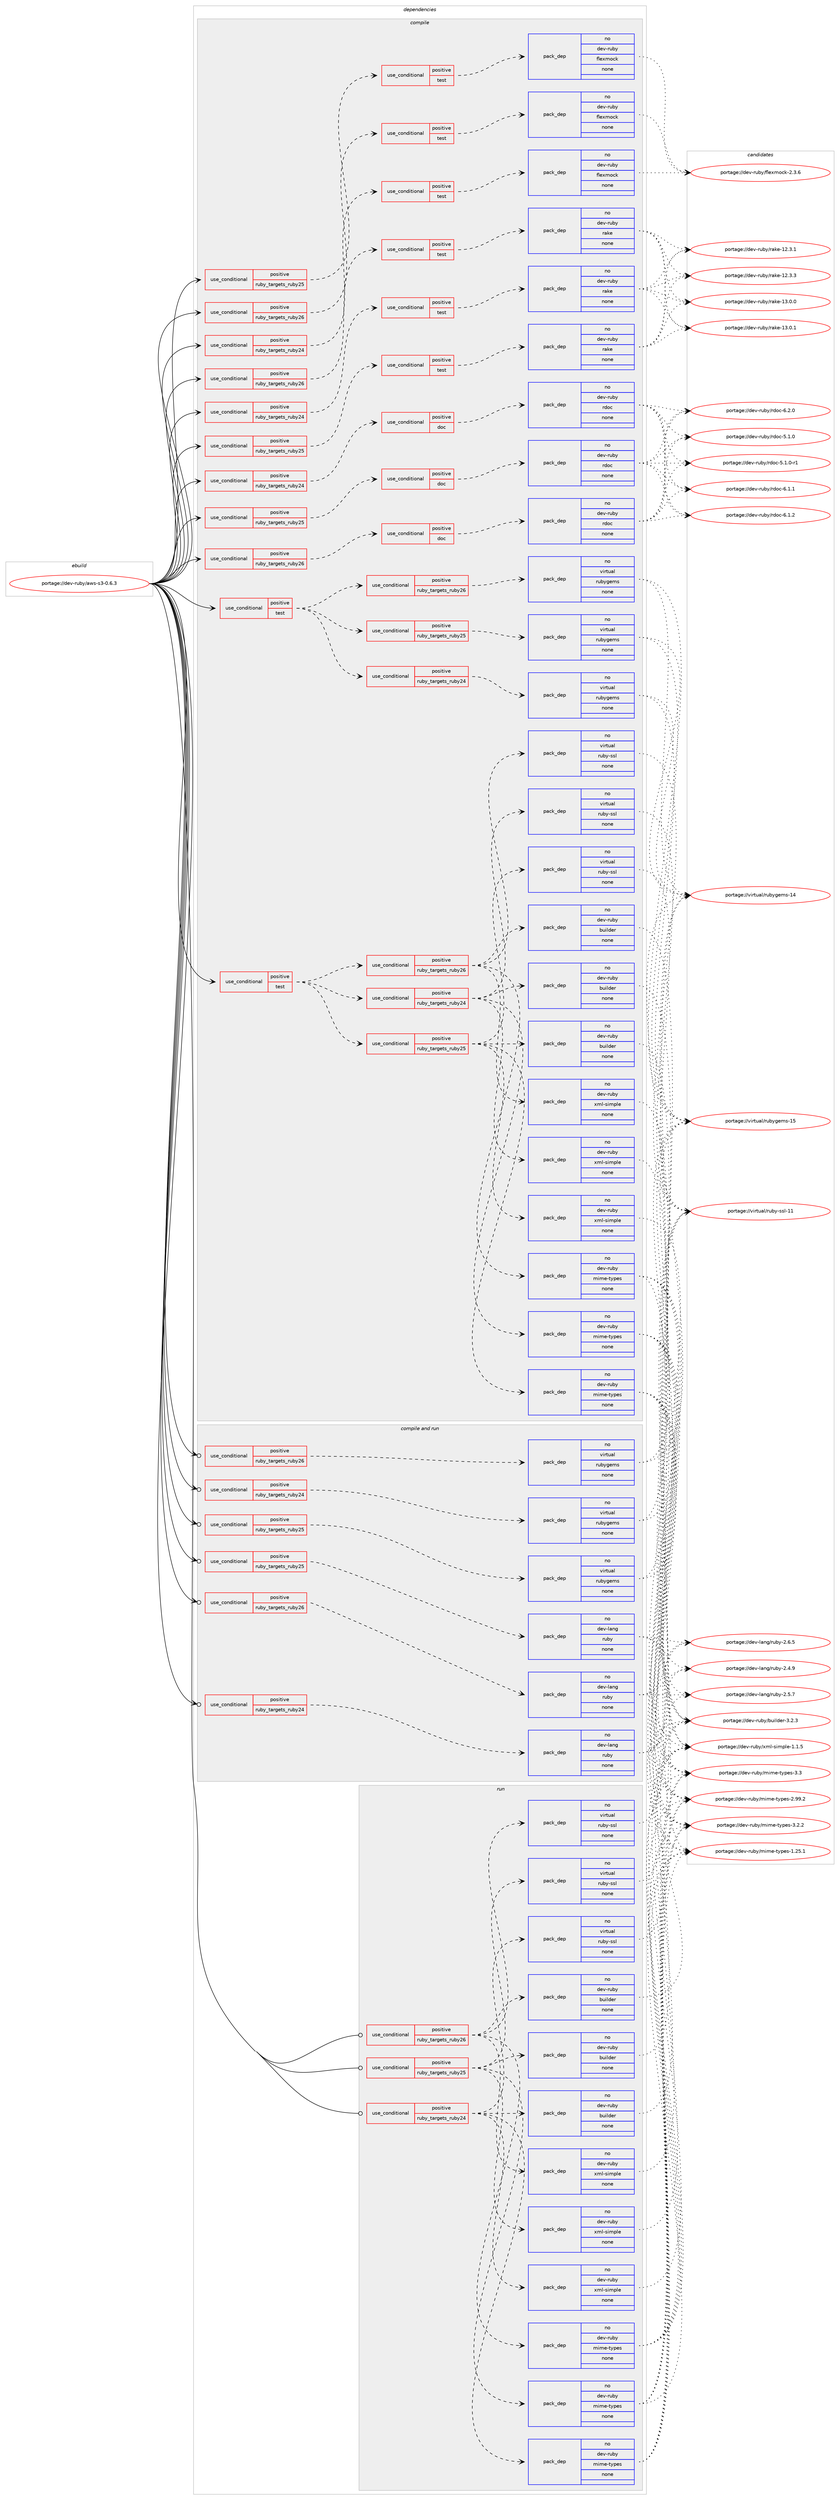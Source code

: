 digraph prolog {

# *************
# Graph options
# *************

newrank=true;
concentrate=true;
compound=true;
graph [rankdir=LR,fontname=Helvetica,fontsize=10,ranksep=1.5];#, ranksep=2.5, nodesep=0.2];
edge  [arrowhead=vee];
node  [fontname=Helvetica,fontsize=10];

# **********
# The ebuild
# **********

subgraph cluster_leftcol {
color=gray;
rank=same;
label=<<i>ebuild</i>>;
id [label="portage://dev-ruby/aws-s3-0.6.3", color=red, width=4, href="../dev-ruby/aws-s3-0.6.3.svg"];
}

# ****************
# The dependencies
# ****************

subgraph cluster_midcol {
color=gray;
label=<<i>dependencies</i>>;
subgraph cluster_compile {
fillcolor="#eeeeee";
style=filled;
label=<<i>compile</i>>;
subgraph cond47671 {
dependency212525 [label=<<TABLE BORDER="0" CELLBORDER="1" CELLSPACING="0" CELLPADDING="4"><TR><TD ROWSPAN="3" CELLPADDING="10">use_conditional</TD></TR><TR><TD>positive</TD></TR><TR><TD>ruby_targets_ruby24</TD></TR></TABLE>>, shape=none, color=red];
subgraph cond47672 {
dependency212526 [label=<<TABLE BORDER="0" CELLBORDER="1" CELLSPACING="0" CELLPADDING="4"><TR><TD ROWSPAN="3" CELLPADDING="10">use_conditional</TD></TR><TR><TD>positive</TD></TR><TR><TD>doc</TD></TR></TABLE>>, shape=none, color=red];
subgraph pack161382 {
dependency212527 [label=<<TABLE BORDER="0" CELLBORDER="1" CELLSPACING="0" CELLPADDING="4" WIDTH="220"><TR><TD ROWSPAN="6" CELLPADDING="30">pack_dep</TD></TR><TR><TD WIDTH="110">no</TD></TR><TR><TD>dev-ruby</TD></TR><TR><TD>rdoc</TD></TR><TR><TD>none</TD></TR><TR><TD></TD></TR></TABLE>>, shape=none, color=blue];
}
dependency212526:e -> dependency212527:w [weight=20,style="dashed",arrowhead="vee"];
}
dependency212525:e -> dependency212526:w [weight=20,style="dashed",arrowhead="vee"];
}
id:e -> dependency212525:w [weight=20,style="solid",arrowhead="vee"];
subgraph cond47673 {
dependency212528 [label=<<TABLE BORDER="0" CELLBORDER="1" CELLSPACING="0" CELLPADDING="4"><TR><TD ROWSPAN="3" CELLPADDING="10">use_conditional</TD></TR><TR><TD>positive</TD></TR><TR><TD>ruby_targets_ruby24</TD></TR></TABLE>>, shape=none, color=red];
subgraph cond47674 {
dependency212529 [label=<<TABLE BORDER="0" CELLBORDER="1" CELLSPACING="0" CELLPADDING="4"><TR><TD ROWSPAN="3" CELLPADDING="10">use_conditional</TD></TR><TR><TD>positive</TD></TR><TR><TD>test</TD></TR></TABLE>>, shape=none, color=red];
subgraph pack161383 {
dependency212530 [label=<<TABLE BORDER="0" CELLBORDER="1" CELLSPACING="0" CELLPADDING="4" WIDTH="220"><TR><TD ROWSPAN="6" CELLPADDING="30">pack_dep</TD></TR><TR><TD WIDTH="110">no</TD></TR><TR><TD>dev-ruby</TD></TR><TR><TD>flexmock</TD></TR><TR><TD>none</TD></TR><TR><TD></TD></TR></TABLE>>, shape=none, color=blue];
}
dependency212529:e -> dependency212530:w [weight=20,style="dashed",arrowhead="vee"];
}
dependency212528:e -> dependency212529:w [weight=20,style="dashed",arrowhead="vee"];
}
id:e -> dependency212528:w [weight=20,style="solid",arrowhead="vee"];
subgraph cond47675 {
dependency212531 [label=<<TABLE BORDER="0" CELLBORDER="1" CELLSPACING="0" CELLPADDING="4"><TR><TD ROWSPAN="3" CELLPADDING="10">use_conditional</TD></TR><TR><TD>positive</TD></TR><TR><TD>ruby_targets_ruby24</TD></TR></TABLE>>, shape=none, color=red];
subgraph cond47676 {
dependency212532 [label=<<TABLE BORDER="0" CELLBORDER="1" CELLSPACING="0" CELLPADDING="4"><TR><TD ROWSPAN="3" CELLPADDING="10">use_conditional</TD></TR><TR><TD>positive</TD></TR><TR><TD>test</TD></TR></TABLE>>, shape=none, color=red];
subgraph pack161384 {
dependency212533 [label=<<TABLE BORDER="0" CELLBORDER="1" CELLSPACING="0" CELLPADDING="4" WIDTH="220"><TR><TD ROWSPAN="6" CELLPADDING="30">pack_dep</TD></TR><TR><TD WIDTH="110">no</TD></TR><TR><TD>dev-ruby</TD></TR><TR><TD>rake</TD></TR><TR><TD>none</TD></TR><TR><TD></TD></TR></TABLE>>, shape=none, color=blue];
}
dependency212532:e -> dependency212533:w [weight=20,style="dashed",arrowhead="vee"];
}
dependency212531:e -> dependency212532:w [weight=20,style="dashed",arrowhead="vee"];
}
id:e -> dependency212531:w [weight=20,style="solid",arrowhead="vee"];
subgraph cond47677 {
dependency212534 [label=<<TABLE BORDER="0" CELLBORDER="1" CELLSPACING="0" CELLPADDING="4"><TR><TD ROWSPAN="3" CELLPADDING="10">use_conditional</TD></TR><TR><TD>positive</TD></TR><TR><TD>ruby_targets_ruby25</TD></TR></TABLE>>, shape=none, color=red];
subgraph cond47678 {
dependency212535 [label=<<TABLE BORDER="0" CELLBORDER="1" CELLSPACING="0" CELLPADDING="4"><TR><TD ROWSPAN="3" CELLPADDING="10">use_conditional</TD></TR><TR><TD>positive</TD></TR><TR><TD>doc</TD></TR></TABLE>>, shape=none, color=red];
subgraph pack161385 {
dependency212536 [label=<<TABLE BORDER="0" CELLBORDER="1" CELLSPACING="0" CELLPADDING="4" WIDTH="220"><TR><TD ROWSPAN="6" CELLPADDING="30">pack_dep</TD></TR><TR><TD WIDTH="110">no</TD></TR><TR><TD>dev-ruby</TD></TR><TR><TD>rdoc</TD></TR><TR><TD>none</TD></TR><TR><TD></TD></TR></TABLE>>, shape=none, color=blue];
}
dependency212535:e -> dependency212536:w [weight=20,style="dashed",arrowhead="vee"];
}
dependency212534:e -> dependency212535:w [weight=20,style="dashed",arrowhead="vee"];
}
id:e -> dependency212534:w [weight=20,style="solid",arrowhead="vee"];
subgraph cond47679 {
dependency212537 [label=<<TABLE BORDER="0" CELLBORDER="1" CELLSPACING="0" CELLPADDING="4"><TR><TD ROWSPAN="3" CELLPADDING="10">use_conditional</TD></TR><TR><TD>positive</TD></TR><TR><TD>ruby_targets_ruby25</TD></TR></TABLE>>, shape=none, color=red];
subgraph cond47680 {
dependency212538 [label=<<TABLE BORDER="0" CELLBORDER="1" CELLSPACING="0" CELLPADDING="4"><TR><TD ROWSPAN="3" CELLPADDING="10">use_conditional</TD></TR><TR><TD>positive</TD></TR><TR><TD>test</TD></TR></TABLE>>, shape=none, color=red];
subgraph pack161386 {
dependency212539 [label=<<TABLE BORDER="0" CELLBORDER="1" CELLSPACING="0" CELLPADDING="4" WIDTH="220"><TR><TD ROWSPAN="6" CELLPADDING="30">pack_dep</TD></TR><TR><TD WIDTH="110">no</TD></TR><TR><TD>dev-ruby</TD></TR><TR><TD>flexmock</TD></TR><TR><TD>none</TD></TR><TR><TD></TD></TR></TABLE>>, shape=none, color=blue];
}
dependency212538:e -> dependency212539:w [weight=20,style="dashed",arrowhead="vee"];
}
dependency212537:e -> dependency212538:w [weight=20,style="dashed",arrowhead="vee"];
}
id:e -> dependency212537:w [weight=20,style="solid",arrowhead="vee"];
subgraph cond47681 {
dependency212540 [label=<<TABLE BORDER="0" CELLBORDER="1" CELLSPACING="0" CELLPADDING="4"><TR><TD ROWSPAN="3" CELLPADDING="10">use_conditional</TD></TR><TR><TD>positive</TD></TR><TR><TD>ruby_targets_ruby25</TD></TR></TABLE>>, shape=none, color=red];
subgraph cond47682 {
dependency212541 [label=<<TABLE BORDER="0" CELLBORDER="1" CELLSPACING="0" CELLPADDING="4"><TR><TD ROWSPAN="3" CELLPADDING="10">use_conditional</TD></TR><TR><TD>positive</TD></TR><TR><TD>test</TD></TR></TABLE>>, shape=none, color=red];
subgraph pack161387 {
dependency212542 [label=<<TABLE BORDER="0" CELLBORDER="1" CELLSPACING="0" CELLPADDING="4" WIDTH="220"><TR><TD ROWSPAN="6" CELLPADDING="30">pack_dep</TD></TR><TR><TD WIDTH="110">no</TD></TR><TR><TD>dev-ruby</TD></TR><TR><TD>rake</TD></TR><TR><TD>none</TD></TR><TR><TD></TD></TR></TABLE>>, shape=none, color=blue];
}
dependency212541:e -> dependency212542:w [weight=20,style="dashed",arrowhead="vee"];
}
dependency212540:e -> dependency212541:w [weight=20,style="dashed",arrowhead="vee"];
}
id:e -> dependency212540:w [weight=20,style="solid",arrowhead="vee"];
subgraph cond47683 {
dependency212543 [label=<<TABLE BORDER="0" CELLBORDER="1" CELLSPACING="0" CELLPADDING="4"><TR><TD ROWSPAN="3" CELLPADDING="10">use_conditional</TD></TR><TR><TD>positive</TD></TR><TR><TD>ruby_targets_ruby26</TD></TR></TABLE>>, shape=none, color=red];
subgraph cond47684 {
dependency212544 [label=<<TABLE BORDER="0" CELLBORDER="1" CELLSPACING="0" CELLPADDING="4"><TR><TD ROWSPAN="3" CELLPADDING="10">use_conditional</TD></TR><TR><TD>positive</TD></TR><TR><TD>doc</TD></TR></TABLE>>, shape=none, color=red];
subgraph pack161388 {
dependency212545 [label=<<TABLE BORDER="0" CELLBORDER="1" CELLSPACING="0" CELLPADDING="4" WIDTH="220"><TR><TD ROWSPAN="6" CELLPADDING="30">pack_dep</TD></TR><TR><TD WIDTH="110">no</TD></TR><TR><TD>dev-ruby</TD></TR><TR><TD>rdoc</TD></TR><TR><TD>none</TD></TR><TR><TD></TD></TR></TABLE>>, shape=none, color=blue];
}
dependency212544:e -> dependency212545:w [weight=20,style="dashed",arrowhead="vee"];
}
dependency212543:e -> dependency212544:w [weight=20,style="dashed",arrowhead="vee"];
}
id:e -> dependency212543:w [weight=20,style="solid",arrowhead="vee"];
subgraph cond47685 {
dependency212546 [label=<<TABLE BORDER="0" CELLBORDER="1" CELLSPACING="0" CELLPADDING="4"><TR><TD ROWSPAN="3" CELLPADDING="10">use_conditional</TD></TR><TR><TD>positive</TD></TR><TR><TD>ruby_targets_ruby26</TD></TR></TABLE>>, shape=none, color=red];
subgraph cond47686 {
dependency212547 [label=<<TABLE BORDER="0" CELLBORDER="1" CELLSPACING="0" CELLPADDING="4"><TR><TD ROWSPAN="3" CELLPADDING="10">use_conditional</TD></TR><TR><TD>positive</TD></TR><TR><TD>test</TD></TR></TABLE>>, shape=none, color=red];
subgraph pack161389 {
dependency212548 [label=<<TABLE BORDER="0" CELLBORDER="1" CELLSPACING="0" CELLPADDING="4" WIDTH="220"><TR><TD ROWSPAN="6" CELLPADDING="30">pack_dep</TD></TR><TR><TD WIDTH="110">no</TD></TR><TR><TD>dev-ruby</TD></TR><TR><TD>flexmock</TD></TR><TR><TD>none</TD></TR><TR><TD></TD></TR></TABLE>>, shape=none, color=blue];
}
dependency212547:e -> dependency212548:w [weight=20,style="dashed",arrowhead="vee"];
}
dependency212546:e -> dependency212547:w [weight=20,style="dashed",arrowhead="vee"];
}
id:e -> dependency212546:w [weight=20,style="solid",arrowhead="vee"];
subgraph cond47687 {
dependency212549 [label=<<TABLE BORDER="0" CELLBORDER="1" CELLSPACING="0" CELLPADDING="4"><TR><TD ROWSPAN="3" CELLPADDING="10">use_conditional</TD></TR><TR><TD>positive</TD></TR><TR><TD>ruby_targets_ruby26</TD></TR></TABLE>>, shape=none, color=red];
subgraph cond47688 {
dependency212550 [label=<<TABLE BORDER="0" CELLBORDER="1" CELLSPACING="0" CELLPADDING="4"><TR><TD ROWSPAN="3" CELLPADDING="10">use_conditional</TD></TR><TR><TD>positive</TD></TR><TR><TD>test</TD></TR></TABLE>>, shape=none, color=red];
subgraph pack161390 {
dependency212551 [label=<<TABLE BORDER="0" CELLBORDER="1" CELLSPACING="0" CELLPADDING="4" WIDTH="220"><TR><TD ROWSPAN="6" CELLPADDING="30">pack_dep</TD></TR><TR><TD WIDTH="110">no</TD></TR><TR><TD>dev-ruby</TD></TR><TR><TD>rake</TD></TR><TR><TD>none</TD></TR><TR><TD></TD></TR></TABLE>>, shape=none, color=blue];
}
dependency212550:e -> dependency212551:w [weight=20,style="dashed",arrowhead="vee"];
}
dependency212549:e -> dependency212550:w [weight=20,style="dashed",arrowhead="vee"];
}
id:e -> dependency212549:w [weight=20,style="solid",arrowhead="vee"];
subgraph cond47689 {
dependency212552 [label=<<TABLE BORDER="0" CELLBORDER="1" CELLSPACING="0" CELLPADDING="4"><TR><TD ROWSPAN="3" CELLPADDING="10">use_conditional</TD></TR><TR><TD>positive</TD></TR><TR><TD>test</TD></TR></TABLE>>, shape=none, color=red];
subgraph cond47690 {
dependency212553 [label=<<TABLE BORDER="0" CELLBORDER="1" CELLSPACING="0" CELLPADDING="4"><TR><TD ROWSPAN="3" CELLPADDING="10">use_conditional</TD></TR><TR><TD>positive</TD></TR><TR><TD>ruby_targets_ruby24</TD></TR></TABLE>>, shape=none, color=red];
subgraph pack161391 {
dependency212554 [label=<<TABLE BORDER="0" CELLBORDER="1" CELLSPACING="0" CELLPADDING="4" WIDTH="220"><TR><TD ROWSPAN="6" CELLPADDING="30">pack_dep</TD></TR><TR><TD WIDTH="110">no</TD></TR><TR><TD>dev-ruby</TD></TR><TR><TD>xml-simple</TD></TR><TR><TD>none</TD></TR><TR><TD></TD></TR></TABLE>>, shape=none, color=blue];
}
dependency212553:e -> dependency212554:w [weight=20,style="dashed",arrowhead="vee"];
subgraph pack161392 {
dependency212555 [label=<<TABLE BORDER="0" CELLBORDER="1" CELLSPACING="0" CELLPADDING="4" WIDTH="220"><TR><TD ROWSPAN="6" CELLPADDING="30">pack_dep</TD></TR><TR><TD WIDTH="110">no</TD></TR><TR><TD>dev-ruby</TD></TR><TR><TD>builder</TD></TR><TR><TD>none</TD></TR><TR><TD></TD></TR></TABLE>>, shape=none, color=blue];
}
dependency212553:e -> dependency212555:w [weight=20,style="dashed",arrowhead="vee"];
subgraph pack161393 {
dependency212556 [label=<<TABLE BORDER="0" CELLBORDER="1" CELLSPACING="0" CELLPADDING="4" WIDTH="220"><TR><TD ROWSPAN="6" CELLPADDING="30">pack_dep</TD></TR><TR><TD WIDTH="110">no</TD></TR><TR><TD>dev-ruby</TD></TR><TR><TD>mime-types</TD></TR><TR><TD>none</TD></TR><TR><TD></TD></TR></TABLE>>, shape=none, color=blue];
}
dependency212553:e -> dependency212556:w [weight=20,style="dashed",arrowhead="vee"];
subgraph pack161394 {
dependency212557 [label=<<TABLE BORDER="0" CELLBORDER="1" CELLSPACING="0" CELLPADDING="4" WIDTH="220"><TR><TD ROWSPAN="6" CELLPADDING="30">pack_dep</TD></TR><TR><TD WIDTH="110">no</TD></TR><TR><TD>virtual</TD></TR><TR><TD>ruby-ssl</TD></TR><TR><TD>none</TD></TR><TR><TD></TD></TR></TABLE>>, shape=none, color=blue];
}
dependency212553:e -> dependency212557:w [weight=20,style="dashed",arrowhead="vee"];
}
dependency212552:e -> dependency212553:w [weight=20,style="dashed",arrowhead="vee"];
subgraph cond47691 {
dependency212558 [label=<<TABLE BORDER="0" CELLBORDER="1" CELLSPACING="0" CELLPADDING="4"><TR><TD ROWSPAN="3" CELLPADDING="10">use_conditional</TD></TR><TR><TD>positive</TD></TR><TR><TD>ruby_targets_ruby25</TD></TR></TABLE>>, shape=none, color=red];
subgraph pack161395 {
dependency212559 [label=<<TABLE BORDER="0" CELLBORDER="1" CELLSPACING="0" CELLPADDING="4" WIDTH="220"><TR><TD ROWSPAN="6" CELLPADDING="30">pack_dep</TD></TR><TR><TD WIDTH="110">no</TD></TR><TR><TD>dev-ruby</TD></TR><TR><TD>xml-simple</TD></TR><TR><TD>none</TD></TR><TR><TD></TD></TR></TABLE>>, shape=none, color=blue];
}
dependency212558:e -> dependency212559:w [weight=20,style="dashed",arrowhead="vee"];
subgraph pack161396 {
dependency212560 [label=<<TABLE BORDER="0" CELLBORDER="1" CELLSPACING="0" CELLPADDING="4" WIDTH="220"><TR><TD ROWSPAN="6" CELLPADDING="30">pack_dep</TD></TR><TR><TD WIDTH="110">no</TD></TR><TR><TD>dev-ruby</TD></TR><TR><TD>builder</TD></TR><TR><TD>none</TD></TR><TR><TD></TD></TR></TABLE>>, shape=none, color=blue];
}
dependency212558:e -> dependency212560:w [weight=20,style="dashed",arrowhead="vee"];
subgraph pack161397 {
dependency212561 [label=<<TABLE BORDER="0" CELLBORDER="1" CELLSPACING="0" CELLPADDING="4" WIDTH="220"><TR><TD ROWSPAN="6" CELLPADDING="30">pack_dep</TD></TR><TR><TD WIDTH="110">no</TD></TR><TR><TD>dev-ruby</TD></TR><TR><TD>mime-types</TD></TR><TR><TD>none</TD></TR><TR><TD></TD></TR></TABLE>>, shape=none, color=blue];
}
dependency212558:e -> dependency212561:w [weight=20,style="dashed",arrowhead="vee"];
subgraph pack161398 {
dependency212562 [label=<<TABLE BORDER="0" CELLBORDER="1" CELLSPACING="0" CELLPADDING="4" WIDTH="220"><TR><TD ROWSPAN="6" CELLPADDING="30">pack_dep</TD></TR><TR><TD WIDTH="110">no</TD></TR><TR><TD>virtual</TD></TR><TR><TD>ruby-ssl</TD></TR><TR><TD>none</TD></TR><TR><TD></TD></TR></TABLE>>, shape=none, color=blue];
}
dependency212558:e -> dependency212562:w [weight=20,style="dashed",arrowhead="vee"];
}
dependency212552:e -> dependency212558:w [weight=20,style="dashed",arrowhead="vee"];
subgraph cond47692 {
dependency212563 [label=<<TABLE BORDER="0" CELLBORDER="1" CELLSPACING="0" CELLPADDING="4"><TR><TD ROWSPAN="3" CELLPADDING="10">use_conditional</TD></TR><TR><TD>positive</TD></TR><TR><TD>ruby_targets_ruby26</TD></TR></TABLE>>, shape=none, color=red];
subgraph pack161399 {
dependency212564 [label=<<TABLE BORDER="0" CELLBORDER="1" CELLSPACING="0" CELLPADDING="4" WIDTH="220"><TR><TD ROWSPAN="6" CELLPADDING="30">pack_dep</TD></TR><TR><TD WIDTH="110">no</TD></TR><TR><TD>dev-ruby</TD></TR><TR><TD>xml-simple</TD></TR><TR><TD>none</TD></TR><TR><TD></TD></TR></TABLE>>, shape=none, color=blue];
}
dependency212563:e -> dependency212564:w [weight=20,style="dashed",arrowhead="vee"];
subgraph pack161400 {
dependency212565 [label=<<TABLE BORDER="0" CELLBORDER="1" CELLSPACING="0" CELLPADDING="4" WIDTH="220"><TR><TD ROWSPAN="6" CELLPADDING="30">pack_dep</TD></TR><TR><TD WIDTH="110">no</TD></TR><TR><TD>dev-ruby</TD></TR><TR><TD>builder</TD></TR><TR><TD>none</TD></TR><TR><TD></TD></TR></TABLE>>, shape=none, color=blue];
}
dependency212563:e -> dependency212565:w [weight=20,style="dashed",arrowhead="vee"];
subgraph pack161401 {
dependency212566 [label=<<TABLE BORDER="0" CELLBORDER="1" CELLSPACING="0" CELLPADDING="4" WIDTH="220"><TR><TD ROWSPAN="6" CELLPADDING="30">pack_dep</TD></TR><TR><TD WIDTH="110">no</TD></TR><TR><TD>dev-ruby</TD></TR><TR><TD>mime-types</TD></TR><TR><TD>none</TD></TR><TR><TD></TD></TR></TABLE>>, shape=none, color=blue];
}
dependency212563:e -> dependency212566:w [weight=20,style="dashed",arrowhead="vee"];
subgraph pack161402 {
dependency212567 [label=<<TABLE BORDER="0" CELLBORDER="1" CELLSPACING="0" CELLPADDING="4" WIDTH="220"><TR><TD ROWSPAN="6" CELLPADDING="30">pack_dep</TD></TR><TR><TD WIDTH="110">no</TD></TR><TR><TD>virtual</TD></TR><TR><TD>ruby-ssl</TD></TR><TR><TD>none</TD></TR><TR><TD></TD></TR></TABLE>>, shape=none, color=blue];
}
dependency212563:e -> dependency212567:w [weight=20,style="dashed",arrowhead="vee"];
}
dependency212552:e -> dependency212563:w [weight=20,style="dashed",arrowhead="vee"];
}
id:e -> dependency212552:w [weight=20,style="solid",arrowhead="vee"];
subgraph cond47693 {
dependency212568 [label=<<TABLE BORDER="0" CELLBORDER="1" CELLSPACING="0" CELLPADDING="4"><TR><TD ROWSPAN="3" CELLPADDING="10">use_conditional</TD></TR><TR><TD>positive</TD></TR><TR><TD>test</TD></TR></TABLE>>, shape=none, color=red];
subgraph cond47694 {
dependency212569 [label=<<TABLE BORDER="0" CELLBORDER="1" CELLSPACING="0" CELLPADDING="4"><TR><TD ROWSPAN="3" CELLPADDING="10">use_conditional</TD></TR><TR><TD>positive</TD></TR><TR><TD>ruby_targets_ruby24</TD></TR></TABLE>>, shape=none, color=red];
subgraph pack161403 {
dependency212570 [label=<<TABLE BORDER="0" CELLBORDER="1" CELLSPACING="0" CELLPADDING="4" WIDTH="220"><TR><TD ROWSPAN="6" CELLPADDING="30">pack_dep</TD></TR><TR><TD WIDTH="110">no</TD></TR><TR><TD>virtual</TD></TR><TR><TD>rubygems</TD></TR><TR><TD>none</TD></TR><TR><TD></TD></TR></TABLE>>, shape=none, color=blue];
}
dependency212569:e -> dependency212570:w [weight=20,style="dashed",arrowhead="vee"];
}
dependency212568:e -> dependency212569:w [weight=20,style="dashed",arrowhead="vee"];
subgraph cond47695 {
dependency212571 [label=<<TABLE BORDER="0" CELLBORDER="1" CELLSPACING="0" CELLPADDING="4"><TR><TD ROWSPAN="3" CELLPADDING="10">use_conditional</TD></TR><TR><TD>positive</TD></TR><TR><TD>ruby_targets_ruby25</TD></TR></TABLE>>, shape=none, color=red];
subgraph pack161404 {
dependency212572 [label=<<TABLE BORDER="0" CELLBORDER="1" CELLSPACING="0" CELLPADDING="4" WIDTH="220"><TR><TD ROWSPAN="6" CELLPADDING="30">pack_dep</TD></TR><TR><TD WIDTH="110">no</TD></TR><TR><TD>virtual</TD></TR><TR><TD>rubygems</TD></TR><TR><TD>none</TD></TR><TR><TD></TD></TR></TABLE>>, shape=none, color=blue];
}
dependency212571:e -> dependency212572:w [weight=20,style="dashed",arrowhead="vee"];
}
dependency212568:e -> dependency212571:w [weight=20,style="dashed",arrowhead="vee"];
subgraph cond47696 {
dependency212573 [label=<<TABLE BORDER="0" CELLBORDER="1" CELLSPACING="0" CELLPADDING="4"><TR><TD ROWSPAN="3" CELLPADDING="10">use_conditional</TD></TR><TR><TD>positive</TD></TR><TR><TD>ruby_targets_ruby26</TD></TR></TABLE>>, shape=none, color=red];
subgraph pack161405 {
dependency212574 [label=<<TABLE BORDER="0" CELLBORDER="1" CELLSPACING="0" CELLPADDING="4" WIDTH="220"><TR><TD ROWSPAN="6" CELLPADDING="30">pack_dep</TD></TR><TR><TD WIDTH="110">no</TD></TR><TR><TD>virtual</TD></TR><TR><TD>rubygems</TD></TR><TR><TD>none</TD></TR><TR><TD></TD></TR></TABLE>>, shape=none, color=blue];
}
dependency212573:e -> dependency212574:w [weight=20,style="dashed",arrowhead="vee"];
}
dependency212568:e -> dependency212573:w [weight=20,style="dashed",arrowhead="vee"];
}
id:e -> dependency212568:w [weight=20,style="solid",arrowhead="vee"];
}
subgraph cluster_compileandrun {
fillcolor="#eeeeee";
style=filled;
label=<<i>compile and run</i>>;
subgraph cond47697 {
dependency212575 [label=<<TABLE BORDER="0" CELLBORDER="1" CELLSPACING="0" CELLPADDING="4"><TR><TD ROWSPAN="3" CELLPADDING="10">use_conditional</TD></TR><TR><TD>positive</TD></TR><TR><TD>ruby_targets_ruby24</TD></TR></TABLE>>, shape=none, color=red];
subgraph pack161406 {
dependency212576 [label=<<TABLE BORDER="0" CELLBORDER="1" CELLSPACING="0" CELLPADDING="4" WIDTH="220"><TR><TD ROWSPAN="6" CELLPADDING="30">pack_dep</TD></TR><TR><TD WIDTH="110">no</TD></TR><TR><TD>dev-lang</TD></TR><TR><TD>ruby</TD></TR><TR><TD>none</TD></TR><TR><TD></TD></TR></TABLE>>, shape=none, color=blue];
}
dependency212575:e -> dependency212576:w [weight=20,style="dashed",arrowhead="vee"];
}
id:e -> dependency212575:w [weight=20,style="solid",arrowhead="odotvee"];
subgraph cond47698 {
dependency212577 [label=<<TABLE BORDER="0" CELLBORDER="1" CELLSPACING="0" CELLPADDING="4"><TR><TD ROWSPAN="3" CELLPADDING="10">use_conditional</TD></TR><TR><TD>positive</TD></TR><TR><TD>ruby_targets_ruby24</TD></TR></TABLE>>, shape=none, color=red];
subgraph pack161407 {
dependency212578 [label=<<TABLE BORDER="0" CELLBORDER="1" CELLSPACING="0" CELLPADDING="4" WIDTH="220"><TR><TD ROWSPAN="6" CELLPADDING="30">pack_dep</TD></TR><TR><TD WIDTH="110">no</TD></TR><TR><TD>virtual</TD></TR><TR><TD>rubygems</TD></TR><TR><TD>none</TD></TR><TR><TD></TD></TR></TABLE>>, shape=none, color=blue];
}
dependency212577:e -> dependency212578:w [weight=20,style="dashed",arrowhead="vee"];
}
id:e -> dependency212577:w [weight=20,style="solid",arrowhead="odotvee"];
subgraph cond47699 {
dependency212579 [label=<<TABLE BORDER="0" CELLBORDER="1" CELLSPACING="0" CELLPADDING="4"><TR><TD ROWSPAN="3" CELLPADDING="10">use_conditional</TD></TR><TR><TD>positive</TD></TR><TR><TD>ruby_targets_ruby25</TD></TR></TABLE>>, shape=none, color=red];
subgraph pack161408 {
dependency212580 [label=<<TABLE BORDER="0" CELLBORDER="1" CELLSPACING="0" CELLPADDING="4" WIDTH="220"><TR><TD ROWSPAN="6" CELLPADDING="30">pack_dep</TD></TR><TR><TD WIDTH="110">no</TD></TR><TR><TD>dev-lang</TD></TR><TR><TD>ruby</TD></TR><TR><TD>none</TD></TR><TR><TD></TD></TR></TABLE>>, shape=none, color=blue];
}
dependency212579:e -> dependency212580:w [weight=20,style="dashed",arrowhead="vee"];
}
id:e -> dependency212579:w [weight=20,style="solid",arrowhead="odotvee"];
subgraph cond47700 {
dependency212581 [label=<<TABLE BORDER="0" CELLBORDER="1" CELLSPACING="0" CELLPADDING="4"><TR><TD ROWSPAN="3" CELLPADDING="10">use_conditional</TD></TR><TR><TD>positive</TD></TR><TR><TD>ruby_targets_ruby25</TD></TR></TABLE>>, shape=none, color=red];
subgraph pack161409 {
dependency212582 [label=<<TABLE BORDER="0" CELLBORDER="1" CELLSPACING="0" CELLPADDING="4" WIDTH="220"><TR><TD ROWSPAN="6" CELLPADDING="30">pack_dep</TD></TR><TR><TD WIDTH="110">no</TD></TR><TR><TD>virtual</TD></TR><TR><TD>rubygems</TD></TR><TR><TD>none</TD></TR><TR><TD></TD></TR></TABLE>>, shape=none, color=blue];
}
dependency212581:e -> dependency212582:w [weight=20,style="dashed",arrowhead="vee"];
}
id:e -> dependency212581:w [weight=20,style="solid",arrowhead="odotvee"];
subgraph cond47701 {
dependency212583 [label=<<TABLE BORDER="0" CELLBORDER="1" CELLSPACING="0" CELLPADDING="4"><TR><TD ROWSPAN="3" CELLPADDING="10">use_conditional</TD></TR><TR><TD>positive</TD></TR><TR><TD>ruby_targets_ruby26</TD></TR></TABLE>>, shape=none, color=red];
subgraph pack161410 {
dependency212584 [label=<<TABLE BORDER="0" CELLBORDER="1" CELLSPACING="0" CELLPADDING="4" WIDTH="220"><TR><TD ROWSPAN="6" CELLPADDING="30">pack_dep</TD></TR><TR><TD WIDTH="110">no</TD></TR><TR><TD>dev-lang</TD></TR><TR><TD>ruby</TD></TR><TR><TD>none</TD></TR><TR><TD></TD></TR></TABLE>>, shape=none, color=blue];
}
dependency212583:e -> dependency212584:w [weight=20,style="dashed",arrowhead="vee"];
}
id:e -> dependency212583:w [weight=20,style="solid",arrowhead="odotvee"];
subgraph cond47702 {
dependency212585 [label=<<TABLE BORDER="0" CELLBORDER="1" CELLSPACING="0" CELLPADDING="4"><TR><TD ROWSPAN="3" CELLPADDING="10">use_conditional</TD></TR><TR><TD>positive</TD></TR><TR><TD>ruby_targets_ruby26</TD></TR></TABLE>>, shape=none, color=red];
subgraph pack161411 {
dependency212586 [label=<<TABLE BORDER="0" CELLBORDER="1" CELLSPACING="0" CELLPADDING="4" WIDTH="220"><TR><TD ROWSPAN="6" CELLPADDING="30">pack_dep</TD></TR><TR><TD WIDTH="110">no</TD></TR><TR><TD>virtual</TD></TR><TR><TD>rubygems</TD></TR><TR><TD>none</TD></TR><TR><TD></TD></TR></TABLE>>, shape=none, color=blue];
}
dependency212585:e -> dependency212586:w [weight=20,style="dashed",arrowhead="vee"];
}
id:e -> dependency212585:w [weight=20,style="solid",arrowhead="odotvee"];
}
subgraph cluster_run {
fillcolor="#eeeeee";
style=filled;
label=<<i>run</i>>;
subgraph cond47703 {
dependency212587 [label=<<TABLE BORDER="0" CELLBORDER="1" CELLSPACING="0" CELLPADDING="4"><TR><TD ROWSPAN="3" CELLPADDING="10">use_conditional</TD></TR><TR><TD>positive</TD></TR><TR><TD>ruby_targets_ruby24</TD></TR></TABLE>>, shape=none, color=red];
subgraph pack161412 {
dependency212588 [label=<<TABLE BORDER="0" CELLBORDER="1" CELLSPACING="0" CELLPADDING="4" WIDTH="220"><TR><TD ROWSPAN="6" CELLPADDING="30">pack_dep</TD></TR><TR><TD WIDTH="110">no</TD></TR><TR><TD>dev-ruby</TD></TR><TR><TD>xml-simple</TD></TR><TR><TD>none</TD></TR><TR><TD></TD></TR></TABLE>>, shape=none, color=blue];
}
dependency212587:e -> dependency212588:w [weight=20,style="dashed",arrowhead="vee"];
subgraph pack161413 {
dependency212589 [label=<<TABLE BORDER="0" CELLBORDER="1" CELLSPACING="0" CELLPADDING="4" WIDTH="220"><TR><TD ROWSPAN="6" CELLPADDING="30">pack_dep</TD></TR><TR><TD WIDTH="110">no</TD></TR><TR><TD>dev-ruby</TD></TR><TR><TD>builder</TD></TR><TR><TD>none</TD></TR><TR><TD></TD></TR></TABLE>>, shape=none, color=blue];
}
dependency212587:e -> dependency212589:w [weight=20,style="dashed",arrowhead="vee"];
subgraph pack161414 {
dependency212590 [label=<<TABLE BORDER="0" CELLBORDER="1" CELLSPACING="0" CELLPADDING="4" WIDTH="220"><TR><TD ROWSPAN="6" CELLPADDING="30">pack_dep</TD></TR><TR><TD WIDTH="110">no</TD></TR><TR><TD>dev-ruby</TD></TR><TR><TD>mime-types</TD></TR><TR><TD>none</TD></TR><TR><TD></TD></TR></TABLE>>, shape=none, color=blue];
}
dependency212587:e -> dependency212590:w [weight=20,style="dashed",arrowhead="vee"];
subgraph pack161415 {
dependency212591 [label=<<TABLE BORDER="0" CELLBORDER="1" CELLSPACING="0" CELLPADDING="4" WIDTH="220"><TR><TD ROWSPAN="6" CELLPADDING="30">pack_dep</TD></TR><TR><TD WIDTH="110">no</TD></TR><TR><TD>virtual</TD></TR><TR><TD>ruby-ssl</TD></TR><TR><TD>none</TD></TR><TR><TD></TD></TR></TABLE>>, shape=none, color=blue];
}
dependency212587:e -> dependency212591:w [weight=20,style="dashed",arrowhead="vee"];
}
id:e -> dependency212587:w [weight=20,style="solid",arrowhead="odot"];
subgraph cond47704 {
dependency212592 [label=<<TABLE BORDER="0" CELLBORDER="1" CELLSPACING="0" CELLPADDING="4"><TR><TD ROWSPAN="3" CELLPADDING="10">use_conditional</TD></TR><TR><TD>positive</TD></TR><TR><TD>ruby_targets_ruby25</TD></TR></TABLE>>, shape=none, color=red];
subgraph pack161416 {
dependency212593 [label=<<TABLE BORDER="0" CELLBORDER="1" CELLSPACING="0" CELLPADDING="4" WIDTH="220"><TR><TD ROWSPAN="6" CELLPADDING="30">pack_dep</TD></TR><TR><TD WIDTH="110">no</TD></TR><TR><TD>dev-ruby</TD></TR><TR><TD>xml-simple</TD></TR><TR><TD>none</TD></TR><TR><TD></TD></TR></TABLE>>, shape=none, color=blue];
}
dependency212592:e -> dependency212593:w [weight=20,style="dashed",arrowhead="vee"];
subgraph pack161417 {
dependency212594 [label=<<TABLE BORDER="0" CELLBORDER="1" CELLSPACING="0" CELLPADDING="4" WIDTH="220"><TR><TD ROWSPAN="6" CELLPADDING="30">pack_dep</TD></TR><TR><TD WIDTH="110">no</TD></TR><TR><TD>dev-ruby</TD></TR><TR><TD>builder</TD></TR><TR><TD>none</TD></TR><TR><TD></TD></TR></TABLE>>, shape=none, color=blue];
}
dependency212592:e -> dependency212594:w [weight=20,style="dashed",arrowhead="vee"];
subgraph pack161418 {
dependency212595 [label=<<TABLE BORDER="0" CELLBORDER="1" CELLSPACING="0" CELLPADDING="4" WIDTH="220"><TR><TD ROWSPAN="6" CELLPADDING="30">pack_dep</TD></TR><TR><TD WIDTH="110">no</TD></TR><TR><TD>dev-ruby</TD></TR><TR><TD>mime-types</TD></TR><TR><TD>none</TD></TR><TR><TD></TD></TR></TABLE>>, shape=none, color=blue];
}
dependency212592:e -> dependency212595:w [weight=20,style="dashed",arrowhead="vee"];
subgraph pack161419 {
dependency212596 [label=<<TABLE BORDER="0" CELLBORDER="1" CELLSPACING="0" CELLPADDING="4" WIDTH="220"><TR><TD ROWSPAN="6" CELLPADDING="30">pack_dep</TD></TR><TR><TD WIDTH="110">no</TD></TR><TR><TD>virtual</TD></TR><TR><TD>ruby-ssl</TD></TR><TR><TD>none</TD></TR><TR><TD></TD></TR></TABLE>>, shape=none, color=blue];
}
dependency212592:e -> dependency212596:w [weight=20,style="dashed",arrowhead="vee"];
}
id:e -> dependency212592:w [weight=20,style="solid",arrowhead="odot"];
subgraph cond47705 {
dependency212597 [label=<<TABLE BORDER="0" CELLBORDER="1" CELLSPACING="0" CELLPADDING="4"><TR><TD ROWSPAN="3" CELLPADDING="10">use_conditional</TD></TR><TR><TD>positive</TD></TR><TR><TD>ruby_targets_ruby26</TD></TR></TABLE>>, shape=none, color=red];
subgraph pack161420 {
dependency212598 [label=<<TABLE BORDER="0" CELLBORDER="1" CELLSPACING="0" CELLPADDING="4" WIDTH="220"><TR><TD ROWSPAN="6" CELLPADDING="30">pack_dep</TD></TR><TR><TD WIDTH="110">no</TD></TR><TR><TD>dev-ruby</TD></TR><TR><TD>xml-simple</TD></TR><TR><TD>none</TD></TR><TR><TD></TD></TR></TABLE>>, shape=none, color=blue];
}
dependency212597:e -> dependency212598:w [weight=20,style="dashed",arrowhead="vee"];
subgraph pack161421 {
dependency212599 [label=<<TABLE BORDER="0" CELLBORDER="1" CELLSPACING="0" CELLPADDING="4" WIDTH="220"><TR><TD ROWSPAN="6" CELLPADDING="30">pack_dep</TD></TR><TR><TD WIDTH="110">no</TD></TR><TR><TD>dev-ruby</TD></TR><TR><TD>builder</TD></TR><TR><TD>none</TD></TR><TR><TD></TD></TR></TABLE>>, shape=none, color=blue];
}
dependency212597:e -> dependency212599:w [weight=20,style="dashed",arrowhead="vee"];
subgraph pack161422 {
dependency212600 [label=<<TABLE BORDER="0" CELLBORDER="1" CELLSPACING="0" CELLPADDING="4" WIDTH="220"><TR><TD ROWSPAN="6" CELLPADDING="30">pack_dep</TD></TR><TR><TD WIDTH="110">no</TD></TR><TR><TD>dev-ruby</TD></TR><TR><TD>mime-types</TD></TR><TR><TD>none</TD></TR><TR><TD></TD></TR></TABLE>>, shape=none, color=blue];
}
dependency212597:e -> dependency212600:w [weight=20,style="dashed",arrowhead="vee"];
subgraph pack161423 {
dependency212601 [label=<<TABLE BORDER="0" CELLBORDER="1" CELLSPACING="0" CELLPADDING="4" WIDTH="220"><TR><TD ROWSPAN="6" CELLPADDING="30">pack_dep</TD></TR><TR><TD WIDTH="110">no</TD></TR><TR><TD>virtual</TD></TR><TR><TD>ruby-ssl</TD></TR><TR><TD>none</TD></TR><TR><TD></TD></TR></TABLE>>, shape=none, color=blue];
}
dependency212597:e -> dependency212601:w [weight=20,style="dashed",arrowhead="vee"];
}
id:e -> dependency212597:w [weight=20,style="solid",arrowhead="odot"];
}
}

# **************
# The candidates
# **************

subgraph cluster_choices {
rank=same;
color=gray;
label=<<i>candidates</i>>;

subgraph choice161382 {
color=black;
nodesep=1;
choiceportage10010111845114117981214711410011199455346494648 [label="portage://dev-ruby/rdoc-5.1.0", color=red, width=4,href="../dev-ruby/rdoc-5.1.0.svg"];
choiceportage100101118451141179812147114100111994553464946484511449 [label="portage://dev-ruby/rdoc-5.1.0-r1", color=red, width=4,href="../dev-ruby/rdoc-5.1.0-r1.svg"];
choiceportage10010111845114117981214711410011199455446494649 [label="portage://dev-ruby/rdoc-6.1.1", color=red, width=4,href="../dev-ruby/rdoc-6.1.1.svg"];
choiceportage10010111845114117981214711410011199455446494650 [label="portage://dev-ruby/rdoc-6.1.2", color=red, width=4,href="../dev-ruby/rdoc-6.1.2.svg"];
choiceportage10010111845114117981214711410011199455446504648 [label="portage://dev-ruby/rdoc-6.2.0", color=red, width=4,href="../dev-ruby/rdoc-6.2.0.svg"];
dependency212527:e -> choiceportage10010111845114117981214711410011199455346494648:w [style=dotted,weight="100"];
dependency212527:e -> choiceportage100101118451141179812147114100111994553464946484511449:w [style=dotted,weight="100"];
dependency212527:e -> choiceportage10010111845114117981214711410011199455446494649:w [style=dotted,weight="100"];
dependency212527:e -> choiceportage10010111845114117981214711410011199455446494650:w [style=dotted,weight="100"];
dependency212527:e -> choiceportage10010111845114117981214711410011199455446504648:w [style=dotted,weight="100"];
}
subgraph choice161383 {
color=black;
nodesep=1;
choiceportage10010111845114117981214710210810112010911199107455046514654 [label="portage://dev-ruby/flexmock-2.3.6", color=red, width=4,href="../dev-ruby/flexmock-2.3.6.svg"];
dependency212530:e -> choiceportage10010111845114117981214710210810112010911199107455046514654:w [style=dotted,weight="100"];
}
subgraph choice161384 {
color=black;
nodesep=1;
choiceportage1001011184511411798121471149710710145495046514649 [label="portage://dev-ruby/rake-12.3.1", color=red, width=4,href="../dev-ruby/rake-12.3.1.svg"];
choiceportage1001011184511411798121471149710710145495046514651 [label="portage://dev-ruby/rake-12.3.3", color=red, width=4,href="../dev-ruby/rake-12.3.3.svg"];
choiceportage1001011184511411798121471149710710145495146484648 [label="portage://dev-ruby/rake-13.0.0", color=red, width=4,href="../dev-ruby/rake-13.0.0.svg"];
choiceportage1001011184511411798121471149710710145495146484649 [label="portage://dev-ruby/rake-13.0.1", color=red, width=4,href="../dev-ruby/rake-13.0.1.svg"];
dependency212533:e -> choiceportage1001011184511411798121471149710710145495046514649:w [style=dotted,weight="100"];
dependency212533:e -> choiceportage1001011184511411798121471149710710145495046514651:w [style=dotted,weight="100"];
dependency212533:e -> choiceportage1001011184511411798121471149710710145495146484648:w [style=dotted,weight="100"];
dependency212533:e -> choiceportage1001011184511411798121471149710710145495146484649:w [style=dotted,weight="100"];
}
subgraph choice161385 {
color=black;
nodesep=1;
choiceportage10010111845114117981214711410011199455346494648 [label="portage://dev-ruby/rdoc-5.1.0", color=red, width=4,href="../dev-ruby/rdoc-5.1.0.svg"];
choiceportage100101118451141179812147114100111994553464946484511449 [label="portage://dev-ruby/rdoc-5.1.0-r1", color=red, width=4,href="../dev-ruby/rdoc-5.1.0-r1.svg"];
choiceportage10010111845114117981214711410011199455446494649 [label="portage://dev-ruby/rdoc-6.1.1", color=red, width=4,href="../dev-ruby/rdoc-6.1.1.svg"];
choiceportage10010111845114117981214711410011199455446494650 [label="portage://dev-ruby/rdoc-6.1.2", color=red, width=4,href="../dev-ruby/rdoc-6.1.2.svg"];
choiceportage10010111845114117981214711410011199455446504648 [label="portage://dev-ruby/rdoc-6.2.0", color=red, width=4,href="../dev-ruby/rdoc-6.2.0.svg"];
dependency212536:e -> choiceportage10010111845114117981214711410011199455346494648:w [style=dotted,weight="100"];
dependency212536:e -> choiceportage100101118451141179812147114100111994553464946484511449:w [style=dotted,weight="100"];
dependency212536:e -> choiceportage10010111845114117981214711410011199455446494649:w [style=dotted,weight="100"];
dependency212536:e -> choiceportage10010111845114117981214711410011199455446494650:w [style=dotted,weight="100"];
dependency212536:e -> choiceportage10010111845114117981214711410011199455446504648:w [style=dotted,weight="100"];
}
subgraph choice161386 {
color=black;
nodesep=1;
choiceportage10010111845114117981214710210810112010911199107455046514654 [label="portage://dev-ruby/flexmock-2.3.6", color=red, width=4,href="../dev-ruby/flexmock-2.3.6.svg"];
dependency212539:e -> choiceportage10010111845114117981214710210810112010911199107455046514654:w [style=dotted,weight="100"];
}
subgraph choice161387 {
color=black;
nodesep=1;
choiceportage1001011184511411798121471149710710145495046514649 [label="portage://dev-ruby/rake-12.3.1", color=red, width=4,href="../dev-ruby/rake-12.3.1.svg"];
choiceportage1001011184511411798121471149710710145495046514651 [label="portage://dev-ruby/rake-12.3.3", color=red, width=4,href="../dev-ruby/rake-12.3.3.svg"];
choiceportage1001011184511411798121471149710710145495146484648 [label="portage://dev-ruby/rake-13.0.0", color=red, width=4,href="../dev-ruby/rake-13.0.0.svg"];
choiceportage1001011184511411798121471149710710145495146484649 [label="portage://dev-ruby/rake-13.0.1", color=red, width=4,href="../dev-ruby/rake-13.0.1.svg"];
dependency212542:e -> choiceportage1001011184511411798121471149710710145495046514649:w [style=dotted,weight="100"];
dependency212542:e -> choiceportage1001011184511411798121471149710710145495046514651:w [style=dotted,weight="100"];
dependency212542:e -> choiceportage1001011184511411798121471149710710145495146484648:w [style=dotted,weight="100"];
dependency212542:e -> choiceportage1001011184511411798121471149710710145495146484649:w [style=dotted,weight="100"];
}
subgraph choice161388 {
color=black;
nodesep=1;
choiceportage10010111845114117981214711410011199455346494648 [label="portage://dev-ruby/rdoc-5.1.0", color=red, width=4,href="../dev-ruby/rdoc-5.1.0.svg"];
choiceportage100101118451141179812147114100111994553464946484511449 [label="portage://dev-ruby/rdoc-5.1.0-r1", color=red, width=4,href="../dev-ruby/rdoc-5.1.0-r1.svg"];
choiceportage10010111845114117981214711410011199455446494649 [label="portage://dev-ruby/rdoc-6.1.1", color=red, width=4,href="../dev-ruby/rdoc-6.1.1.svg"];
choiceportage10010111845114117981214711410011199455446494650 [label="portage://dev-ruby/rdoc-6.1.2", color=red, width=4,href="../dev-ruby/rdoc-6.1.2.svg"];
choiceportage10010111845114117981214711410011199455446504648 [label="portage://dev-ruby/rdoc-6.2.0", color=red, width=4,href="../dev-ruby/rdoc-6.2.0.svg"];
dependency212545:e -> choiceportage10010111845114117981214711410011199455346494648:w [style=dotted,weight="100"];
dependency212545:e -> choiceportage100101118451141179812147114100111994553464946484511449:w [style=dotted,weight="100"];
dependency212545:e -> choiceportage10010111845114117981214711410011199455446494649:w [style=dotted,weight="100"];
dependency212545:e -> choiceportage10010111845114117981214711410011199455446494650:w [style=dotted,weight="100"];
dependency212545:e -> choiceportage10010111845114117981214711410011199455446504648:w [style=dotted,weight="100"];
}
subgraph choice161389 {
color=black;
nodesep=1;
choiceportage10010111845114117981214710210810112010911199107455046514654 [label="portage://dev-ruby/flexmock-2.3.6", color=red, width=4,href="../dev-ruby/flexmock-2.3.6.svg"];
dependency212548:e -> choiceportage10010111845114117981214710210810112010911199107455046514654:w [style=dotted,weight="100"];
}
subgraph choice161390 {
color=black;
nodesep=1;
choiceportage1001011184511411798121471149710710145495046514649 [label="portage://dev-ruby/rake-12.3.1", color=red, width=4,href="../dev-ruby/rake-12.3.1.svg"];
choiceportage1001011184511411798121471149710710145495046514651 [label="portage://dev-ruby/rake-12.3.3", color=red, width=4,href="../dev-ruby/rake-12.3.3.svg"];
choiceportage1001011184511411798121471149710710145495146484648 [label="portage://dev-ruby/rake-13.0.0", color=red, width=4,href="../dev-ruby/rake-13.0.0.svg"];
choiceportage1001011184511411798121471149710710145495146484649 [label="portage://dev-ruby/rake-13.0.1", color=red, width=4,href="../dev-ruby/rake-13.0.1.svg"];
dependency212551:e -> choiceportage1001011184511411798121471149710710145495046514649:w [style=dotted,weight="100"];
dependency212551:e -> choiceportage1001011184511411798121471149710710145495046514651:w [style=dotted,weight="100"];
dependency212551:e -> choiceportage1001011184511411798121471149710710145495146484648:w [style=dotted,weight="100"];
dependency212551:e -> choiceportage1001011184511411798121471149710710145495146484649:w [style=dotted,weight="100"];
}
subgraph choice161391 {
color=black;
nodesep=1;
choiceportage10010111845114117981214712010910845115105109112108101454946494653 [label="portage://dev-ruby/xml-simple-1.1.5", color=red, width=4,href="../dev-ruby/xml-simple-1.1.5.svg"];
dependency212554:e -> choiceportage10010111845114117981214712010910845115105109112108101454946494653:w [style=dotted,weight="100"];
}
subgraph choice161392 {
color=black;
nodesep=1;
choiceportage10010111845114117981214798117105108100101114455146504651 [label="portage://dev-ruby/builder-3.2.3", color=red, width=4,href="../dev-ruby/builder-3.2.3.svg"];
dependency212555:e -> choiceportage10010111845114117981214798117105108100101114455146504651:w [style=dotted,weight="100"];
}
subgraph choice161393 {
color=black;
nodesep=1;
choiceportage1001011184511411798121471091051091014511612111210111545494650534649 [label="portage://dev-ruby/mime-types-1.25.1", color=red, width=4,href="../dev-ruby/mime-types-1.25.1.svg"];
choiceportage1001011184511411798121471091051091014511612111210111545504657574650 [label="portage://dev-ruby/mime-types-2.99.2", color=red, width=4,href="../dev-ruby/mime-types-2.99.2.svg"];
choiceportage10010111845114117981214710910510910145116121112101115455146504650 [label="portage://dev-ruby/mime-types-3.2.2", color=red, width=4,href="../dev-ruby/mime-types-3.2.2.svg"];
choiceportage1001011184511411798121471091051091014511612111210111545514651 [label="portage://dev-ruby/mime-types-3.3", color=red, width=4,href="../dev-ruby/mime-types-3.3.svg"];
dependency212556:e -> choiceportage1001011184511411798121471091051091014511612111210111545494650534649:w [style=dotted,weight="100"];
dependency212556:e -> choiceportage1001011184511411798121471091051091014511612111210111545504657574650:w [style=dotted,weight="100"];
dependency212556:e -> choiceportage10010111845114117981214710910510910145116121112101115455146504650:w [style=dotted,weight="100"];
dependency212556:e -> choiceportage1001011184511411798121471091051091014511612111210111545514651:w [style=dotted,weight="100"];
}
subgraph choice161394 {
color=black;
nodesep=1;
choiceportage11810511411611797108471141179812145115115108454949 [label="portage://virtual/ruby-ssl-11", color=red, width=4,href="../virtual/ruby-ssl-11.svg"];
dependency212557:e -> choiceportage11810511411611797108471141179812145115115108454949:w [style=dotted,weight="100"];
}
subgraph choice161395 {
color=black;
nodesep=1;
choiceportage10010111845114117981214712010910845115105109112108101454946494653 [label="portage://dev-ruby/xml-simple-1.1.5", color=red, width=4,href="../dev-ruby/xml-simple-1.1.5.svg"];
dependency212559:e -> choiceportage10010111845114117981214712010910845115105109112108101454946494653:w [style=dotted,weight="100"];
}
subgraph choice161396 {
color=black;
nodesep=1;
choiceportage10010111845114117981214798117105108100101114455146504651 [label="portage://dev-ruby/builder-3.2.3", color=red, width=4,href="../dev-ruby/builder-3.2.3.svg"];
dependency212560:e -> choiceportage10010111845114117981214798117105108100101114455146504651:w [style=dotted,weight="100"];
}
subgraph choice161397 {
color=black;
nodesep=1;
choiceportage1001011184511411798121471091051091014511612111210111545494650534649 [label="portage://dev-ruby/mime-types-1.25.1", color=red, width=4,href="../dev-ruby/mime-types-1.25.1.svg"];
choiceportage1001011184511411798121471091051091014511612111210111545504657574650 [label="portage://dev-ruby/mime-types-2.99.2", color=red, width=4,href="../dev-ruby/mime-types-2.99.2.svg"];
choiceportage10010111845114117981214710910510910145116121112101115455146504650 [label="portage://dev-ruby/mime-types-3.2.2", color=red, width=4,href="../dev-ruby/mime-types-3.2.2.svg"];
choiceportage1001011184511411798121471091051091014511612111210111545514651 [label="portage://dev-ruby/mime-types-3.3", color=red, width=4,href="../dev-ruby/mime-types-3.3.svg"];
dependency212561:e -> choiceportage1001011184511411798121471091051091014511612111210111545494650534649:w [style=dotted,weight="100"];
dependency212561:e -> choiceportage1001011184511411798121471091051091014511612111210111545504657574650:w [style=dotted,weight="100"];
dependency212561:e -> choiceportage10010111845114117981214710910510910145116121112101115455146504650:w [style=dotted,weight="100"];
dependency212561:e -> choiceportage1001011184511411798121471091051091014511612111210111545514651:w [style=dotted,weight="100"];
}
subgraph choice161398 {
color=black;
nodesep=1;
choiceportage11810511411611797108471141179812145115115108454949 [label="portage://virtual/ruby-ssl-11", color=red, width=4,href="../virtual/ruby-ssl-11.svg"];
dependency212562:e -> choiceportage11810511411611797108471141179812145115115108454949:w [style=dotted,weight="100"];
}
subgraph choice161399 {
color=black;
nodesep=1;
choiceportage10010111845114117981214712010910845115105109112108101454946494653 [label="portage://dev-ruby/xml-simple-1.1.5", color=red, width=4,href="../dev-ruby/xml-simple-1.1.5.svg"];
dependency212564:e -> choiceportage10010111845114117981214712010910845115105109112108101454946494653:w [style=dotted,weight="100"];
}
subgraph choice161400 {
color=black;
nodesep=1;
choiceportage10010111845114117981214798117105108100101114455146504651 [label="portage://dev-ruby/builder-3.2.3", color=red, width=4,href="../dev-ruby/builder-3.2.3.svg"];
dependency212565:e -> choiceportage10010111845114117981214798117105108100101114455146504651:w [style=dotted,weight="100"];
}
subgraph choice161401 {
color=black;
nodesep=1;
choiceportage1001011184511411798121471091051091014511612111210111545494650534649 [label="portage://dev-ruby/mime-types-1.25.1", color=red, width=4,href="../dev-ruby/mime-types-1.25.1.svg"];
choiceportage1001011184511411798121471091051091014511612111210111545504657574650 [label="portage://dev-ruby/mime-types-2.99.2", color=red, width=4,href="../dev-ruby/mime-types-2.99.2.svg"];
choiceportage10010111845114117981214710910510910145116121112101115455146504650 [label="portage://dev-ruby/mime-types-3.2.2", color=red, width=4,href="../dev-ruby/mime-types-3.2.2.svg"];
choiceportage1001011184511411798121471091051091014511612111210111545514651 [label="portage://dev-ruby/mime-types-3.3", color=red, width=4,href="../dev-ruby/mime-types-3.3.svg"];
dependency212566:e -> choiceportage1001011184511411798121471091051091014511612111210111545494650534649:w [style=dotted,weight="100"];
dependency212566:e -> choiceportage1001011184511411798121471091051091014511612111210111545504657574650:w [style=dotted,weight="100"];
dependency212566:e -> choiceportage10010111845114117981214710910510910145116121112101115455146504650:w [style=dotted,weight="100"];
dependency212566:e -> choiceportage1001011184511411798121471091051091014511612111210111545514651:w [style=dotted,weight="100"];
}
subgraph choice161402 {
color=black;
nodesep=1;
choiceportage11810511411611797108471141179812145115115108454949 [label="portage://virtual/ruby-ssl-11", color=red, width=4,href="../virtual/ruby-ssl-11.svg"];
dependency212567:e -> choiceportage11810511411611797108471141179812145115115108454949:w [style=dotted,weight="100"];
}
subgraph choice161403 {
color=black;
nodesep=1;
choiceportage118105114116117971084711411798121103101109115454952 [label="portage://virtual/rubygems-14", color=red, width=4,href="../virtual/rubygems-14.svg"];
choiceportage118105114116117971084711411798121103101109115454953 [label="portage://virtual/rubygems-15", color=red, width=4,href="../virtual/rubygems-15.svg"];
dependency212570:e -> choiceportage118105114116117971084711411798121103101109115454952:w [style=dotted,weight="100"];
dependency212570:e -> choiceportage118105114116117971084711411798121103101109115454953:w [style=dotted,weight="100"];
}
subgraph choice161404 {
color=black;
nodesep=1;
choiceportage118105114116117971084711411798121103101109115454952 [label="portage://virtual/rubygems-14", color=red, width=4,href="../virtual/rubygems-14.svg"];
choiceportage118105114116117971084711411798121103101109115454953 [label="portage://virtual/rubygems-15", color=red, width=4,href="../virtual/rubygems-15.svg"];
dependency212572:e -> choiceportage118105114116117971084711411798121103101109115454952:w [style=dotted,weight="100"];
dependency212572:e -> choiceportage118105114116117971084711411798121103101109115454953:w [style=dotted,weight="100"];
}
subgraph choice161405 {
color=black;
nodesep=1;
choiceportage118105114116117971084711411798121103101109115454952 [label="portage://virtual/rubygems-14", color=red, width=4,href="../virtual/rubygems-14.svg"];
choiceportage118105114116117971084711411798121103101109115454953 [label="portage://virtual/rubygems-15", color=red, width=4,href="../virtual/rubygems-15.svg"];
dependency212574:e -> choiceportage118105114116117971084711411798121103101109115454952:w [style=dotted,weight="100"];
dependency212574:e -> choiceportage118105114116117971084711411798121103101109115454953:w [style=dotted,weight="100"];
}
subgraph choice161406 {
color=black;
nodesep=1;
choiceportage10010111845108971101034711411798121455046524657 [label="portage://dev-lang/ruby-2.4.9", color=red, width=4,href="../dev-lang/ruby-2.4.9.svg"];
choiceportage10010111845108971101034711411798121455046534655 [label="portage://dev-lang/ruby-2.5.7", color=red, width=4,href="../dev-lang/ruby-2.5.7.svg"];
choiceportage10010111845108971101034711411798121455046544653 [label="portage://dev-lang/ruby-2.6.5", color=red, width=4,href="../dev-lang/ruby-2.6.5.svg"];
dependency212576:e -> choiceportage10010111845108971101034711411798121455046524657:w [style=dotted,weight="100"];
dependency212576:e -> choiceportage10010111845108971101034711411798121455046534655:w [style=dotted,weight="100"];
dependency212576:e -> choiceportage10010111845108971101034711411798121455046544653:w [style=dotted,weight="100"];
}
subgraph choice161407 {
color=black;
nodesep=1;
choiceportage118105114116117971084711411798121103101109115454952 [label="portage://virtual/rubygems-14", color=red, width=4,href="../virtual/rubygems-14.svg"];
choiceportage118105114116117971084711411798121103101109115454953 [label="portage://virtual/rubygems-15", color=red, width=4,href="../virtual/rubygems-15.svg"];
dependency212578:e -> choiceportage118105114116117971084711411798121103101109115454952:w [style=dotted,weight="100"];
dependency212578:e -> choiceportage118105114116117971084711411798121103101109115454953:w [style=dotted,weight="100"];
}
subgraph choice161408 {
color=black;
nodesep=1;
choiceportage10010111845108971101034711411798121455046524657 [label="portage://dev-lang/ruby-2.4.9", color=red, width=4,href="../dev-lang/ruby-2.4.9.svg"];
choiceportage10010111845108971101034711411798121455046534655 [label="portage://dev-lang/ruby-2.5.7", color=red, width=4,href="../dev-lang/ruby-2.5.7.svg"];
choiceportage10010111845108971101034711411798121455046544653 [label="portage://dev-lang/ruby-2.6.5", color=red, width=4,href="../dev-lang/ruby-2.6.5.svg"];
dependency212580:e -> choiceportage10010111845108971101034711411798121455046524657:w [style=dotted,weight="100"];
dependency212580:e -> choiceportage10010111845108971101034711411798121455046534655:w [style=dotted,weight="100"];
dependency212580:e -> choiceportage10010111845108971101034711411798121455046544653:w [style=dotted,weight="100"];
}
subgraph choice161409 {
color=black;
nodesep=1;
choiceportage118105114116117971084711411798121103101109115454952 [label="portage://virtual/rubygems-14", color=red, width=4,href="../virtual/rubygems-14.svg"];
choiceportage118105114116117971084711411798121103101109115454953 [label="portage://virtual/rubygems-15", color=red, width=4,href="../virtual/rubygems-15.svg"];
dependency212582:e -> choiceportage118105114116117971084711411798121103101109115454952:w [style=dotted,weight="100"];
dependency212582:e -> choiceportage118105114116117971084711411798121103101109115454953:w [style=dotted,weight="100"];
}
subgraph choice161410 {
color=black;
nodesep=1;
choiceportage10010111845108971101034711411798121455046524657 [label="portage://dev-lang/ruby-2.4.9", color=red, width=4,href="../dev-lang/ruby-2.4.9.svg"];
choiceportage10010111845108971101034711411798121455046534655 [label="portage://dev-lang/ruby-2.5.7", color=red, width=4,href="../dev-lang/ruby-2.5.7.svg"];
choiceportage10010111845108971101034711411798121455046544653 [label="portage://dev-lang/ruby-2.6.5", color=red, width=4,href="../dev-lang/ruby-2.6.5.svg"];
dependency212584:e -> choiceportage10010111845108971101034711411798121455046524657:w [style=dotted,weight="100"];
dependency212584:e -> choiceportage10010111845108971101034711411798121455046534655:w [style=dotted,weight="100"];
dependency212584:e -> choiceportage10010111845108971101034711411798121455046544653:w [style=dotted,weight="100"];
}
subgraph choice161411 {
color=black;
nodesep=1;
choiceportage118105114116117971084711411798121103101109115454952 [label="portage://virtual/rubygems-14", color=red, width=4,href="../virtual/rubygems-14.svg"];
choiceportage118105114116117971084711411798121103101109115454953 [label="portage://virtual/rubygems-15", color=red, width=4,href="../virtual/rubygems-15.svg"];
dependency212586:e -> choiceportage118105114116117971084711411798121103101109115454952:w [style=dotted,weight="100"];
dependency212586:e -> choiceportage118105114116117971084711411798121103101109115454953:w [style=dotted,weight="100"];
}
subgraph choice161412 {
color=black;
nodesep=1;
choiceportage10010111845114117981214712010910845115105109112108101454946494653 [label="portage://dev-ruby/xml-simple-1.1.5", color=red, width=4,href="../dev-ruby/xml-simple-1.1.5.svg"];
dependency212588:e -> choiceportage10010111845114117981214712010910845115105109112108101454946494653:w [style=dotted,weight="100"];
}
subgraph choice161413 {
color=black;
nodesep=1;
choiceportage10010111845114117981214798117105108100101114455146504651 [label="portage://dev-ruby/builder-3.2.3", color=red, width=4,href="../dev-ruby/builder-3.2.3.svg"];
dependency212589:e -> choiceportage10010111845114117981214798117105108100101114455146504651:w [style=dotted,weight="100"];
}
subgraph choice161414 {
color=black;
nodesep=1;
choiceportage1001011184511411798121471091051091014511612111210111545494650534649 [label="portage://dev-ruby/mime-types-1.25.1", color=red, width=4,href="../dev-ruby/mime-types-1.25.1.svg"];
choiceportage1001011184511411798121471091051091014511612111210111545504657574650 [label="portage://dev-ruby/mime-types-2.99.2", color=red, width=4,href="../dev-ruby/mime-types-2.99.2.svg"];
choiceportage10010111845114117981214710910510910145116121112101115455146504650 [label="portage://dev-ruby/mime-types-3.2.2", color=red, width=4,href="../dev-ruby/mime-types-3.2.2.svg"];
choiceportage1001011184511411798121471091051091014511612111210111545514651 [label="portage://dev-ruby/mime-types-3.3", color=red, width=4,href="../dev-ruby/mime-types-3.3.svg"];
dependency212590:e -> choiceportage1001011184511411798121471091051091014511612111210111545494650534649:w [style=dotted,weight="100"];
dependency212590:e -> choiceportage1001011184511411798121471091051091014511612111210111545504657574650:w [style=dotted,weight="100"];
dependency212590:e -> choiceportage10010111845114117981214710910510910145116121112101115455146504650:w [style=dotted,weight="100"];
dependency212590:e -> choiceportage1001011184511411798121471091051091014511612111210111545514651:w [style=dotted,weight="100"];
}
subgraph choice161415 {
color=black;
nodesep=1;
choiceportage11810511411611797108471141179812145115115108454949 [label="portage://virtual/ruby-ssl-11", color=red, width=4,href="../virtual/ruby-ssl-11.svg"];
dependency212591:e -> choiceportage11810511411611797108471141179812145115115108454949:w [style=dotted,weight="100"];
}
subgraph choice161416 {
color=black;
nodesep=1;
choiceportage10010111845114117981214712010910845115105109112108101454946494653 [label="portage://dev-ruby/xml-simple-1.1.5", color=red, width=4,href="../dev-ruby/xml-simple-1.1.5.svg"];
dependency212593:e -> choiceportage10010111845114117981214712010910845115105109112108101454946494653:w [style=dotted,weight="100"];
}
subgraph choice161417 {
color=black;
nodesep=1;
choiceportage10010111845114117981214798117105108100101114455146504651 [label="portage://dev-ruby/builder-3.2.3", color=red, width=4,href="../dev-ruby/builder-3.2.3.svg"];
dependency212594:e -> choiceportage10010111845114117981214798117105108100101114455146504651:w [style=dotted,weight="100"];
}
subgraph choice161418 {
color=black;
nodesep=1;
choiceportage1001011184511411798121471091051091014511612111210111545494650534649 [label="portage://dev-ruby/mime-types-1.25.1", color=red, width=4,href="../dev-ruby/mime-types-1.25.1.svg"];
choiceportage1001011184511411798121471091051091014511612111210111545504657574650 [label="portage://dev-ruby/mime-types-2.99.2", color=red, width=4,href="../dev-ruby/mime-types-2.99.2.svg"];
choiceportage10010111845114117981214710910510910145116121112101115455146504650 [label="portage://dev-ruby/mime-types-3.2.2", color=red, width=4,href="../dev-ruby/mime-types-3.2.2.svg"];
choiceportage1001011184511411798121471091051091014511612111210111545514651 [label="portage://dev-ruby/mime-types-3.3", color=red, width=4,href="../dev-ruby/mime-types-3.3.svg"];
dependency212595:e -> choiceportage1001011184511411798121471091051091014511612111210111545494650534649:w [style=dotted,weight="100"];
dependency212595:e -> choiceportage1001011184511411798121471091051091014511612111210111545504657574650:w [style=dotted,weight="100"];
dependency212595:e -> choiceportage10010111845114117981214710910510910145116121112101115455146504650:w [style=dotted,weight="100"];
dependency212595:e -> choiceportage1001011184511411798121471091051091014511612111210111545514651:w [style=dotted,weight="100"];
}
subgraph choice161419 {
color=black;
nodesep=1;
choiceportage11810511411611797108471141179812145115115108454949 [label="portage://virtual/ruby-ssl-11", color=red, width=4,href="../virtual/ruby-ssl-11.svg"];
dependency212596:e -> choiceportage11810511411611797108471141179812145115115108454949:w [style=dotted,weight="100"];
}
subgraph choice161420 {
color=black;
nodesep=1;
choiceportage10010111845114117981214712010910845115105109112108101454946494653 [label="portage://dev-ruby/xml-simple-1.1.5", color=red, width=4,href="../dev-ruby/xml-simple-1.1.5.svg"];
dependency212598:e -> choiceportage10010111845114117981214712010910845115105109112108101454946494653:w [style=dotted,weight="100"];
}
subgraph choice161421 {
color=black;
nodesep=1;
choiceportage10010111845114117981214798117105108100101114455146504651 [label="portage://dev-ruby/builder-3.2.3", color=red, width=4,href="../dev-ruby/builder-3.2.3.svg"];
dependency212599:e -> choiceportage10010111845114117981214798117105108100101114455146504651:w [style=dotted,weight="100"];
}
subgraph choice161422 {
color=black;
nodesep=1;
choiceportage1001011184511411798121471091051091014511612111210111545494650534649 [label="portage://dev-ruby/mime-types-1.25.1", color=red, width=4,href="../dev-ruby/mime-types-1.25.1.svg"];
choiceportage1001011184511411798121471091051091014511612111210111545504657574650 [label="portage://dev-ruby/mime-types-2.99.2", color=red, width=4,href="../dev-ruby/mime-types-2.99.2.svg"];
choiceportage10010111845114117981214710910510910145116121112101115455146504650 [label="portage://dev-ruby/mime-types-3.2.2", color=red, width=4,href="../dev-ruby/mime-types-3.2.2.svg"];
choiceportage1001011184511411798121471091051091014511612111210111545514651 [label="portage://dev-ruby/mime-types-3.3", color=red, width=4,href="../dev-ruby/mime-types-3.3.svg"];
dependency212600:e -> choiceportage1001011184511411798121471091051091014511612111210111545494650534649:w [style=dotted,weight="100"];
dependency212600:e -> choiceportage1001011184511411798121471091051091014511612111210111545504657574650:w [style=dotted,weight="100"];
dependency212600:e -> choiceportage10010111845114117981214710910510910145116121112101115455146504650:w [style=dotted,weight="100"];
dependency212600:e -> choiceportage1001011184511411798121471091051091014511612111210111545514651:w [style=dotted,weight="100"];
}
subgraph choice161423 {
color=black;
nodesep=1;
choiceportage11810511411611797108471141179812145115115108454949 [label="portage://virtual/ruby-ssl-11", color=red, width=4,href="../virtual/ruby-ssl-11.svg"];
dependency212601:e -> choiceportage11810511411611797108471141179812145115115108454949:w [style=dotted,weight="100"];
}
}

}
